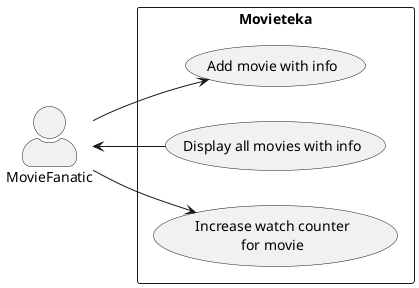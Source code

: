 @startuml Use Case Diagram
  skinparam actorStyle awesome
  left to right direction
  
  'Creating actors
  actor MovieFanatic
  
  rectangle "Movieteka" {
    MovieFanatic --> (Add movie with info)
    MovieFanatic <-- (Display all movies with info)
    MovieFanatic --> (Increase watch counter\nfor movie)
  }

@enduml